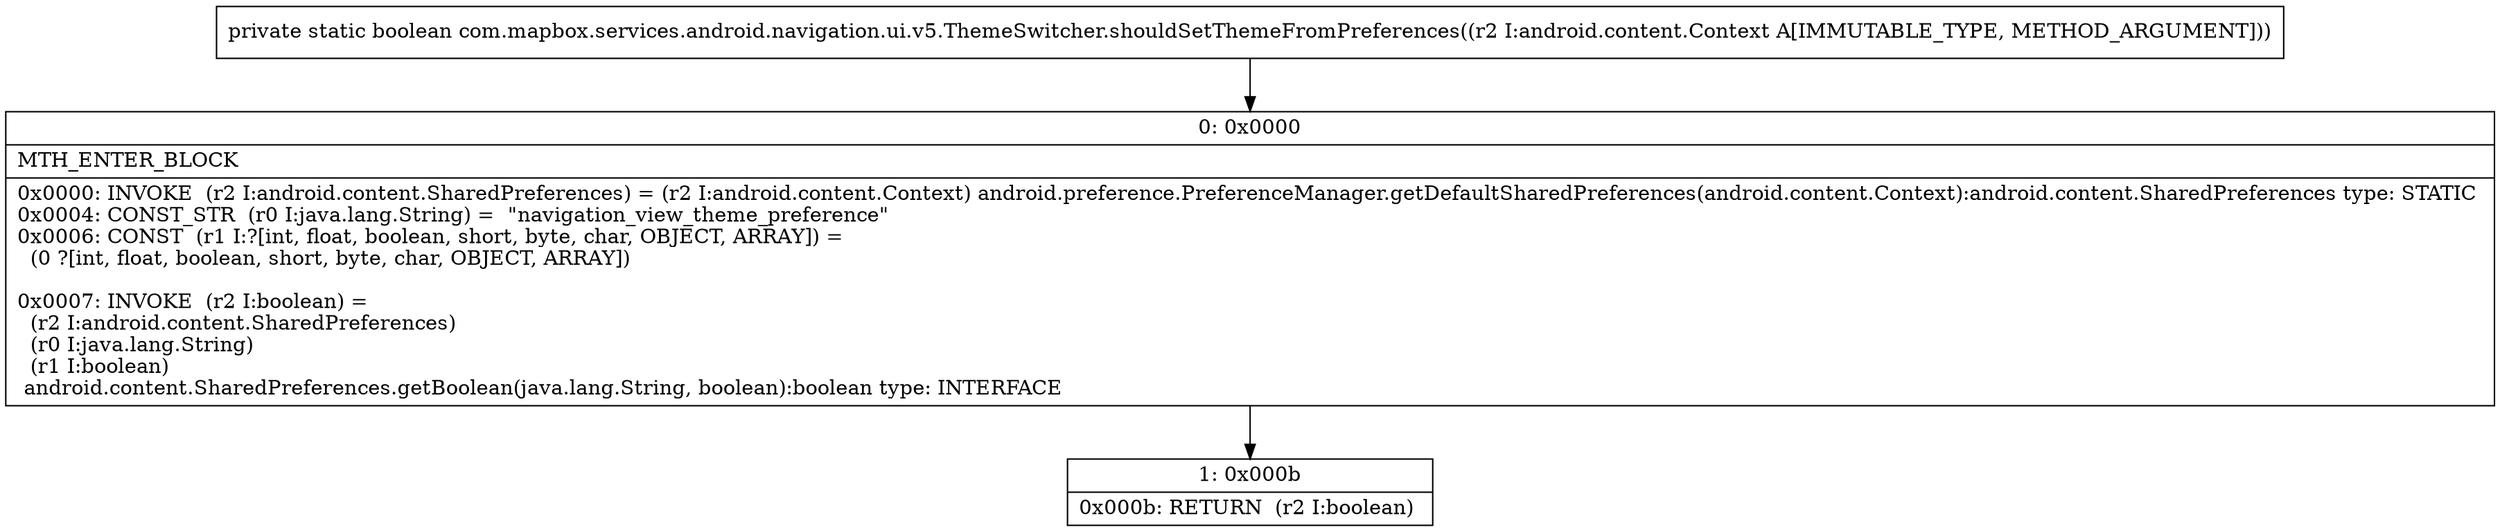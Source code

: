digraph "CFG forcom.mapbox.services.android.navigation.ui.v5.ThemeSwitcher.shouldSetThemeFromPreferences(Landroid\/content\/Context;)Z" {
Node_0 [shape=record,label="{0\:\ 0x0000|MTH_ENTER_BLOCK\l|0x0000: INVOKE  (r2 I:android.content.SharedPreferences) = (r2 I:android.content.Context) android.preference.PreferenceManager.getDefaultSharedPreferences(android.content.Context):android.content.SharedPreferences type: STATIC \l0x0004: CONST_STR  (r0 I:java.lang.String) =  \"navigation_view_theme_preference\" \l0x0006: CONST  (r1 I:?[int, float, boolean, short, byte, char, OBJECT, ARRAY]) = \l  (0 ?[int, float, boolean, short, byte, char, OBJECT, ARRAY])\l \l0x0007: INVOKE  (r2 I:boolean) = \l  (r2 I:android.content.SharedPreferences)\l  (r0 I:java.lang.String)\l  (r1 I:boolean)\l android.content.SharedPreferences.getBoolean(java.lang.String, boolean):boolean type: INTERFACE \l}"];
Node_1 [shape=record,label="{1\:\ 0x000b|0x000b: RETURN  (r2 I:boolean) \l}"];
MethodNode[shape=record,label="{private static boolean com.mapbox.services.android.navigation.ui.v5.ThemeSwitcher.shouldSetThemeFromPreferences((r2 I:android.content.Context A[IMMUTABLE_TYPE, METHOD_ARGUMENT])) }"];
MethodNode -> Node_0;
Node_0 -> Node_1;
}

